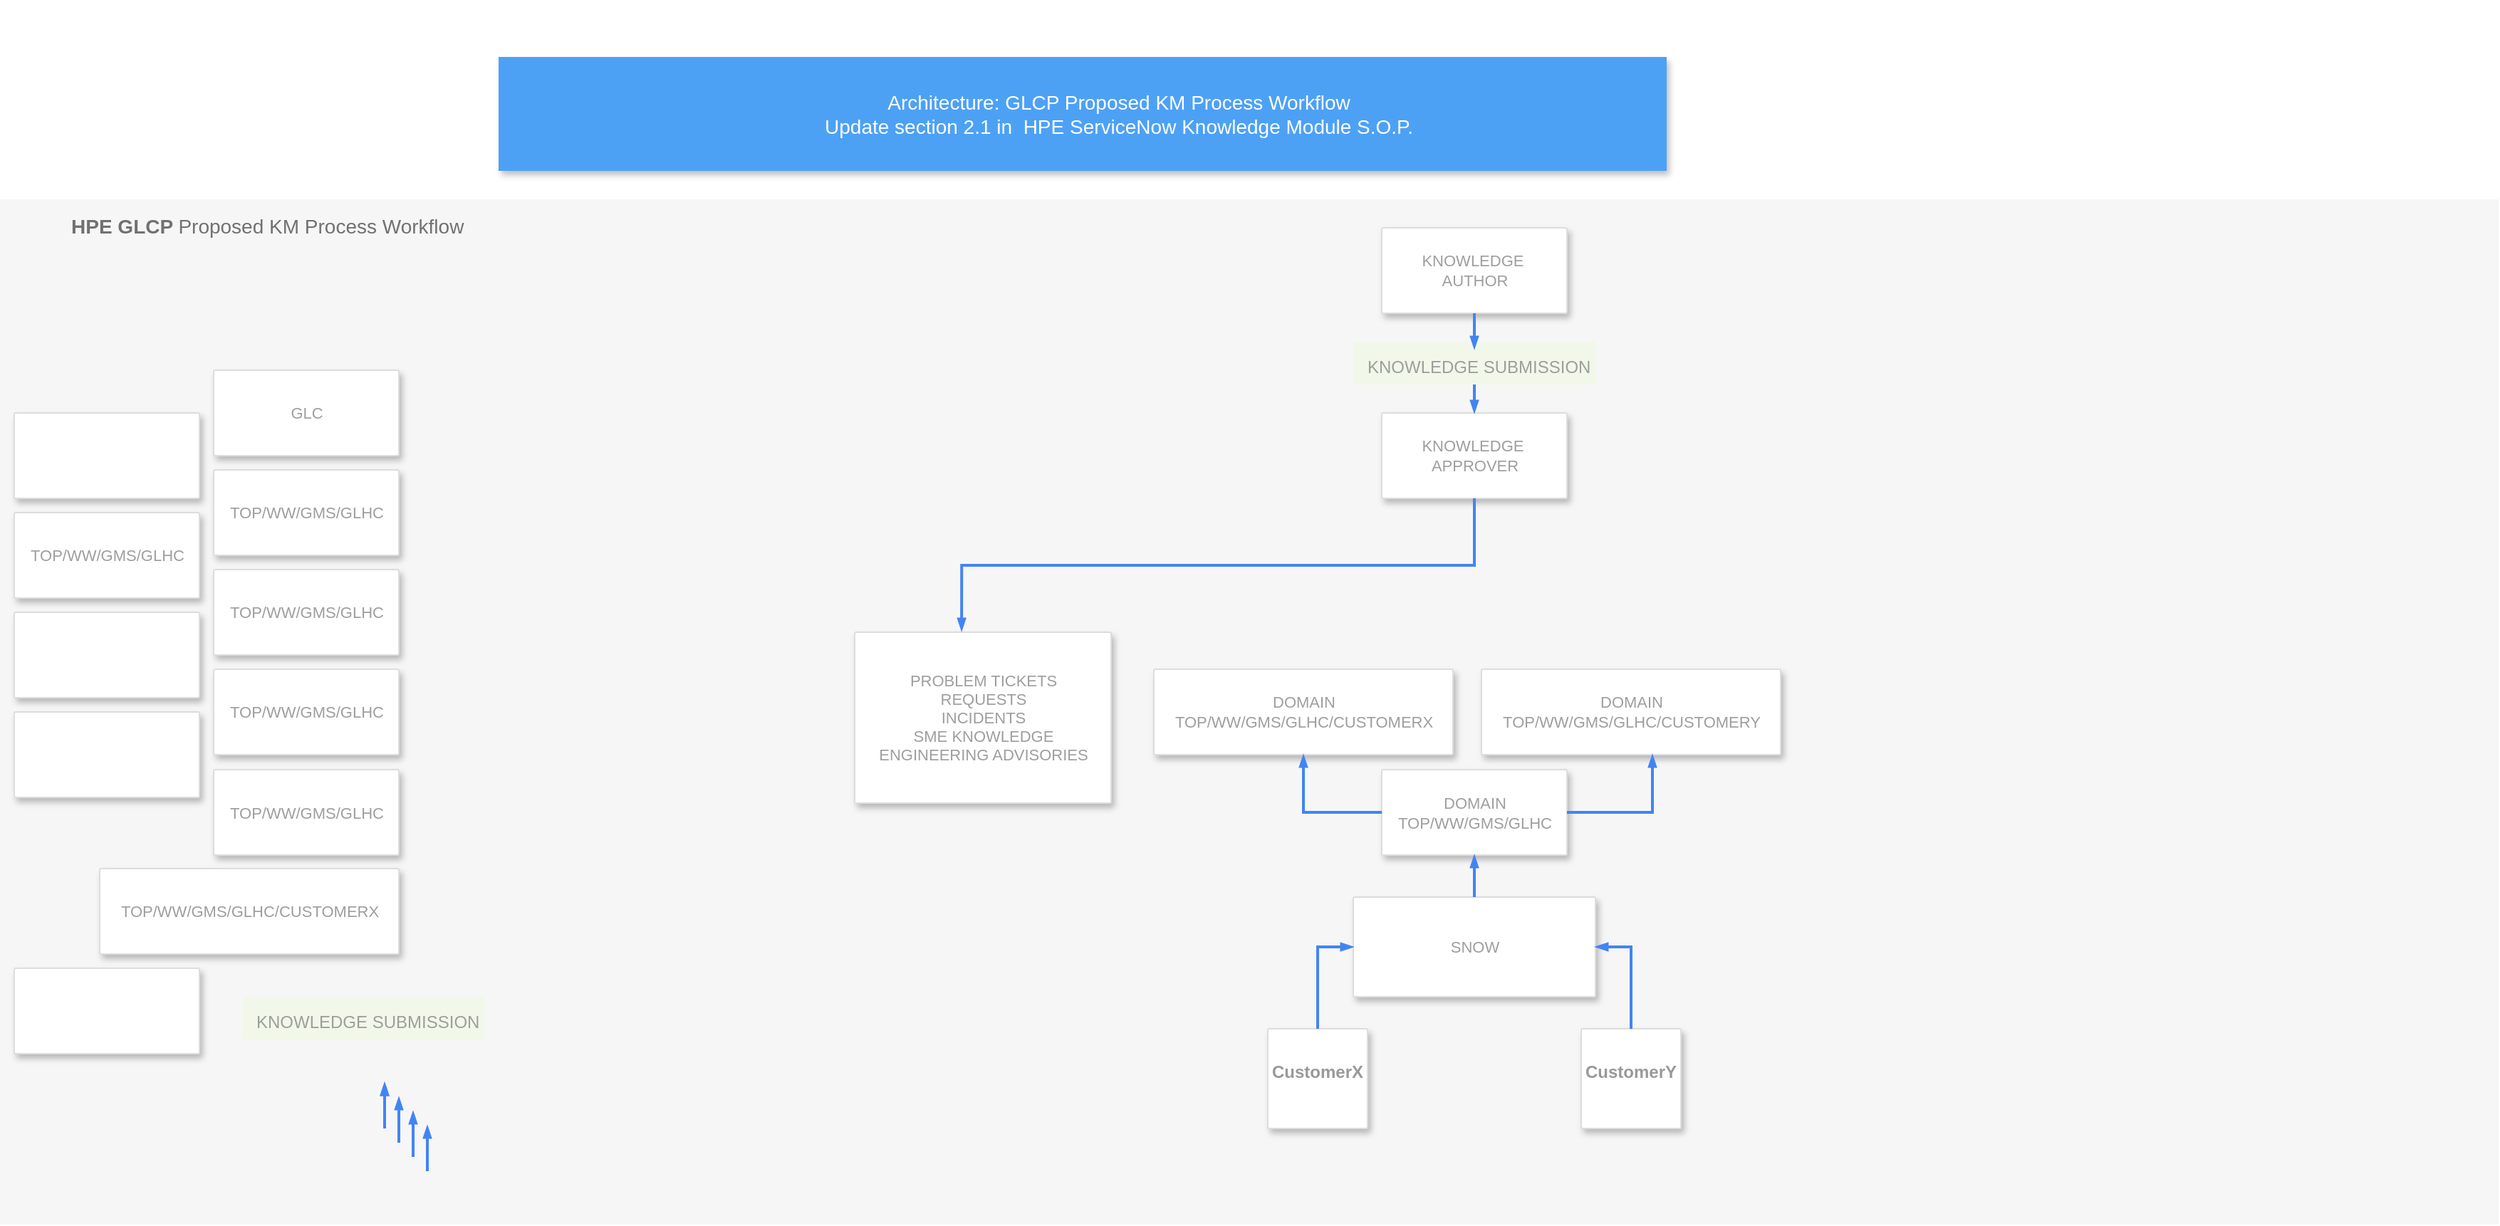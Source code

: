 <mxfile version="16.4.7" type="github">
  <diagram id="f106602c-feb2-e66a-4537-3a34d633f6aa" name="Page-1">
    <mxGraphModel dx="1390" dy="657" grid="1" gridSize="10" guides="1" tooltips="1" connect="1" arrows="1" fold="1" page="1" pageScale="1" pageWidth="1169" pageHeight="827" background="none" math="0" shadow="0">
      <root>
        <mxCell id="0" />
        <mxCell id="1" parent="0" />
        <mxCell id="2mOgIgbufrFKnN0tF16E-1032" value="" style="fillColor=#FFFFFF;strokeColor=none;shadow=0;gradientColor=none;fontSize=14;align=left;spacing=10;fontColor=#717171;9E9E9E;verticalAlign=top;spacingTop=-4;fontStyle=0;spacingLeft=40;html=1;" vertex="1" parent="1">
          <mxGeometry width="1750" height="140" as="geometry" />
        </mxCell>
        <mxCell id="14" value="&lt;b&gt;HPE GLCP &lt;/b&gt;Proposed KM Process Workflow" style="fillColor=#F6F6F6;strokeColor=none;shadow=0;gradientColor=none;fontSize=14;align=left;spacing=10;fontColor=#717171;9E9E9E;verticalAlign=top;spacingTop=-4;fontStyle=0;spacingLeft=40;html=1;" parent="1" vertex="1">
          <mxGeometry y="140" width="1754" height="720" as="geometry" />
        </mxCell>
        <mxCell id="997" value="KNOWLEDGE SUBMISSION" style="rounded=1;absoluteArcSize=1;arcSize=2;html=1;strokeColor=none;gradientColor=none;shadow=0;dashed=0;fontSize=12;fontColor=#9E9E9E;align=left;verticalAlign=top;spacing=10;spacingTop=-4;fillColor=#F1F8E9;" parent="1" vertex="1">
          <mxGeometry x="950" y="240" width="170" height="30" as="geometry" />
        </mxCell>
        <mxCell id="818" value="Architecture: GLCP Proposed KM Process Workflow &lt;br&gt;Update section 2.1 in&amp;nbsp;&amp;nbsp;HPE ServiceNow Knowledge Module S.O.P." style="fillColor=#4DA1F5;strokeColor=none;shadow=1;gradientColor=none;fontSize=14;align=center;spacingLeft=50;fontColor=#ffffff;html=1;" parent="1" vertex="1">
          <mxGeometry x="350" y="40" width="820" height="80" as="geometry" />
        </mxCell>
        <mxCell id="985" value="CustomerX&lt;br&gt;&lt;br&gt;&lt;br&gt;" style="strokeColor=#dddddd;fillColor=#ffffff;shadow=1;strokeWidth=1;rounded=1;absoluteArcSize=1;arcSize=2;labelPosition=center;verticalLabelPosition=middle;align=center;verticalAlign=bottom;spacingLeft=0;fontColor=#999999;fontSize=12;whiteSpace=wrap;spacingBottom=2;html=1;fontStyle=1" parent="1" vertex="1">
          <mxGeometry x="890" y="722.5" width="70" height="70" as="geometry" />
        </mxCell>
        <mxCell id="987" value="CustomerY&lt;br&gt;&lt;br&gt;&lt;br&gt;" style="strokeColor=#dddddd;fillColor=#ffffff;shadow=1;strokeWidth=1;rounded=1;absoluteArcSize=1;arcSize=2;labelPosition=center;verticalLabelPosition=middle;align=center;verticalAlign=bottom;spacingLeft=0;fontColor=#999999;fontSize=12;whiteSpace=wrap;spacingBottom=2;html=1;fontStyle=1" parent="1" vertex="1">
          <mxGeometry x="1110" y="722.5" width="70" height="70" as="geometry" />
        </mxCell>
        <mxCell id="989" value="KNOWLEDGE&amp;nbsp;&lt;br&gt;AUTHOR" style="strokeColor=#dddddd;fillColor=#ffffff;shadow=1;strokeWidth=1;rounded=1;absoluteArcSize=1;arcSize=2;fontSize=11;fontColor=#9E9E9E;align=center;html=1;" parent="1" vertex="1">
          <mxGeometry x="970" y="160" width="130" height="60" as="geometry" />
        </mxCell>
        <mxCell id="991" value="PROBLEM TICKETS&lt;br&gt;REQUESTS&lt;br&gt;INCIDENTS&lt;br&gt;SME KNOWLEDGE&lt;br&gt;ENGINEERING ADVISORIES" style="strokeColor=#dddddd;fillColor=#ffffff;shadow=1;strokeWidth=1;rounded=1;absoluteArcSize=1;arcSize=2;fontSize=11;fontColor=#9E9E9E;align=center;html=1;" parent="1" vertex="1">
          <mxGeometry x="600" y="444" width="180" height="120" as="geometry" />
        </mxCell>
        <mxCell id="995" value="SNOW" style="strokeColor=#dddddd;fillColor=#ffffff;shadow=1;strokeWidth=1;rounded=1;absoluteArcSize=1;arcSize=2;fontSize=11;fontColor=#9E9E9E;align=center;html=1;" parent="1" vertex="1">
          <mxGeometry x="950" y="630" width="170" height="70" as="geometry" />
        </mxCell>
        <mxCell id="2mOgIgbufrFKnN0tF16E-1006" style="edgeStyle=orthogonalEdgeStyle;rounded=0;elbow=vertical;html=1;labelBackgroundColor=none;startFill=1;startSize=4;endArrow=blockThin;endFill=1;endSize=4;jettySize=auto;orthogonalLoop=1;strokeColor=#4284F3;strokeWidth=2;fontSize=12;fontColor=#000000;align=left;dashed=0;entryX=0;entryY=0.5;entryDx=0;entryDy=0;exitX=0.5;exitY=0;exitDx=0;exitDy=0;" edge="1" parent="1" source="985" target="995">
          <mxGeometry relative="1" as="geometry">
            <Array as="points" />
            <mxPoint x="790" y="747.5" as="sourcePoint" />
            <mxPoint x="1210" y="452.5" as="targetPoint" />
          </mxGeometry>
        </mxCell>
        <mxCell id="2mOgIgbufrFKnN0tF16E-1007" value="" style="strokeColor=#dddddd;fillColor=#ffffff;shadow=1;strokeWidth=1;rounded=1;absoluteArcSize=1;arcSize=2;fontSize=11;fontColor=#9E9E9E;align=center;html=1;" vertex="1" parent="1">
          <mxGeometry x="10" y="430" width="130" height="60" as="geometry" />
        </mxCell>
        <mxCell id="2mOgIgbufrFKnN0tF16E-1008" value="GLC" style="strokeColor=#dddddd;fillColor=#ffffff;shadow=1;strokeWidth=1;rounded=1;absoluteArcSize=1;arcSize=2;fontSize=11;fontColor=#9E9E9E;align=center;html=1;" vertex="1" parent="1">
          <mxGeometry x="150" y="260" width="130" height="60" as="geometry" />
        </mxCell>
        <mxCell id="2mOgIgbufrFKnN0tF16E-1009" value="DOMAIN&lt;br&gt;TOP/WW/GMS/GLHC" style="strokeColor=#dddddd;fillColor=#ffffff;shadow=1;strokeWidth=1;rounded=1;absoluteArcSize=1;arcSize=2;fontSize=11;fontColor=#9E9E9E;align=center;html=1;" vertex="1" parent="1">
          <mxGeometry x="970" y="540.5" width="130" height="60" as="geometry" />
        </mxCell>
        <mxCell id="2mOgIgbufrFKnN0tF16E-1010" value="" style="strokeColor=#dddddd;fillColor=#ffffff;shadow=1;strokeWidth=1;rounded=1;absoluteArcSize=1;arcSize=2;fontSize=11;fontColor=#9E9E9E;align=center;html=1;" vertex="1" parent="1">
          <mxGeometry x="10" y="290" width="130" height="60" as="geometry" />
        </mxCell>
        <mxCell id="2mOgIgbufrFKnN0tF16E-1011" value="" style="strokeColor=#dddddd;fillColor=#ffffff;shadow=1;strokeWidth=1;rounded=1;absoluteArcSize=1;arcSize=2;fontSize=11;fontColor=#9E9E9E;align=center;html=1;" vertex="1" parent="1">
          <mxGeometry x="10" y="500" width="130" height="60" as="geometry" />
        </mxCell>
        <mxCell id="2mOgIgbufrFKnN0tF16E-1012" value="" style="strokeColor=#dddddd;fillColor=#ffffff;shadow=1;strokeWidth=1;rounded=1;absoluteArcSize=1;arcSize=2;fontSize=11;fontColor=#9E9E9E;align=center;html=1;" vertex="1" parent="1">
          <mxGeometry x="10" y="680" width="130" height="60" as="geometry" />
        </mxCell>
        <mxCell id="2mOgIgbufrFKnN0tF16E-1014" value="TOP/WW/GMS/GLHC" style="strokeColor=#dddddd;fillColor=#ffffff;shadow=1;strokeWidth=1;rounded=1;absoluteArcSize=1;arcSize=2;fontSize=11;fontColor=#9E9E9E;align=center;html=1;" vertex="1" parent="1">
          <mxGeometry x="10" y="360" width="130" height="60" as="geometry" />
        </mxCell>
        <mxCell id="2mOgIgbufrFKnN0tF16E-1015" value="TOP/WW/GMS/GLHC" style="strokeColor=#dddddd;fillColor=#ffffff;shadow=1;strokeWidth=1;rounded=1;absoluteArcSize=1;arcSize=2;fontSize=11;fontColor=#9E9E9E;align=center;html=1;" vertex="1" parent="1">
          <mxGeometry x="150" y="330" width="130" height="60" as="geometry" />
        </mxCell>
        <mxCell id="2mOgIgbufrFKnN0tF16E-1016" value="TOP/WW/GMS/GLHC" style="strokeColor=#dddddd;fillColor=#ffffff;shadow=1;strokeWidth=1;rounded=1;absoluteArcSize=1;arcSize=2;fontSize=11;fontColor=#9E9E9E;align=center;html=1;" vertex="1" parent="1">
          <mxGeometry x="150" y="400" width="130" height="60" as="geometry" />
        </mxCell>
        <mxCell id="2mOgIgbufrFKnN0tF16E-1017" value="TOP/WW/GMS/GLHC" style="strokeColor=#dddddd;fillColor=#ffffff;shadow=1;strokeWidth=1;rounded=1;absoluteArcSize=1;arcSize=2;fontSize=11;fontColor=#9E9E9E;align=center;html=1;" vertex="1" parent="1">
          <mxGeometry x="150" y="470" width="130" height="60" as="geometry" />
        </mxCell>
        <mxCell id="2mOgIgbufrFKnN0tF16E-1018" value="TOP/WW/GMS/GLHC" style="strokeColor=#dddddd;fillColor=#ffffff;shadow=1;strokeWidth=1;rounded=1;absoluteArcSize=1;arcSize=2;fontSize=11;fontColor=#9E9E9E;align=center;html=1;" vertex="1" parent="1">
          <mxGeometry x="150" y="540.5" width="130" height="60" as="geometry" />
        </mxCell>
        <mxCell id="2mOgIgbufrFKnN0tF16E-1022" value="DOMAIN&lt;br&gt;TOP/WW/GMS/GLHC/CUSTOMERX" style="strokeColor=#dddddd;fillColor=#ffffff;shadow=1;strokeWidth=1;rounded=1;absoluteArcSize=1;arcSize=2;fontSize=11;fontColor=#9E9E9E;align=center;html=1;" vertex="1" parent="1">
          <mxGeometry x="810" y="470" width="210" height="60" as="geometry" />
        </mxCell>
        <mxCell id="2mOgIgbufrFKnN0tF16E-1023" value="TOP/WW/GMS/GLHC/CUSTOMERX" style="strokeColor=#dddddd;fillColor=#ffffff;shadow=1;strokeWidth=1;rounded=1;absoluteArcSize=1;arcSize=2;fontSize=11;fontColor=#9E9E9E;align=center;html=1;" vertex="1" parent="1">
          <mxGeometry x="70" y="610" width="210" height="60" as="geometry" />
        </mxCell>
        <mxCell id="2mOgIgbufrFKnN0tF16E-1024" value="DOMAIN&lt;br&gt;TOP/WW/GMS/GLHC/CUSTOMERY" style="strokeColor=#dddddd;fillColor=#ffffff;shadow=1;strokeWidth=1;rounded=1;absoluteArcSize=1;arcSize=2;fontSize=11;fontColor=#9E9E9E;align=center;html=1;" vertex="1" parent="1">
          <mxGeometry x="1040" y="470" width="210" height="60" as="geometry" />
        </mxCell>
        <mxCell id="2mOgIgbufrFKnN0tF16E-1025" style="edgeStyle=orthogonalEdgeStyle;rounded=0;elbow=vertical;html=1;labelBackgroundColor=none;startFill=1;startSize=4;endArrow=blockThin;endFill=1;endSize=4;jettySize=auto;orthogonalLoop=1;strokeColor=#4284F3;strokeWidth=2;fontSize=12;fontColor=#000000;align=left;dashed=0;exitX=0.5;exitY=0;exitDx=0;exitDy=0;entryX=0.5;entryY=1;entryDx=0;entryDy=0;" edge="1" parent="1" source="995" target="2mOgIgbufrFKnN0tF16E-1009">
          <mxGeometry relative="1" as="geometry">
            <Array as="points" />
            <mxPoint x="690" y="640" as="sourcePoint" />
            <mxPoint x="785" y="585" as="targetPoint" />
          </mxGeometry>
        </mxCell>
        <mxCell id="2mOgIgbufrFKnN0tF16E-1026" style="edgeStyle=orthogonalEdgeStyle;rounded=0;elbow=vertical;html=1;labelBackgroundColor=none;startFill=1;startSize=4;endArrow=blockThin;endFill=1;endSize=4;jettySize=auto;orthogonalLoop=1;strokeColor=#4284F3;strokeWidth=2;fontSize=12;fontColor=#000000;align=left;dashed=0;exitX=0;exitY=0.5;exitDx=0;exitDy=0;entryX=0.5;entryY=1;entryDx=0;entryDy=0;" edge="1" parent="1" source="2mOgIgbufrFKnN0tF16E-1009" target="2mOgIgbufrFKnN0tF16E-1022">
          <mxGeometry relative="1" as="geometry">
            <Array as="points">
              <mxPoint x="915" y="571" />
            </Array>
            <mxPoint x="860" y="590" as="sourcePoint" />
            <mxPoint x="860" y="558" as="targetPoint" />
          </mxGeometry>
        </mxCell>
        <mxCell id="2mOgIgbufrFKnN0tF16E-1027" style="edgeStyle=orthogonalEdgeStyle;rounded=0;elbow=vertical;html=1;labelBackgroundColor=none;startFill=1;startSize=4;endArrow=blockThin;endFill=1;endSize=4;jettySize=auto;orthogonalLoop=1;strokeColor=#4284F3;strokeWidth=2;fontSize=12;fontColor=#000000;align=left;dashed=0;exitX=0.5;exitY=0;exitDx=0;exitDy=0;entryX=0.5;entryY=1;entryDx=0;entryDy=0;" edge="1" parent="1">
          <mxGeometry relative="1" as="geometry">
            <Array as="points" />
            <mxPoint x="270" y="792.5" as="sourcePoint" />
            <mxPoint x="270" y="760.5" as="targetPoint" />
          </mxGeometry>
        </mxCell>
        <mxCell id="2mOgIgbufrFKnN0tF16E-1028" style="edgeStyle=orthogonalEdgeStyle;rounded=0;elbow=vertical;html=1;labelBackgroundColor=none;startFill=1;startSize=4;endArrow=blockThin;endFill=1;endSize=4;jettySize=auto;orthogonalLoop=1;strokeColor=#4284F3;strokeWidth=2;fontSize=12;fontColor=#000000;align=left;dashed=0;exitX=1;exitY=0.5;exitDx=0;exitDy=0;entryX=0.5;entryY=1;entryDx=0;entryDy=0;" edge="1" parent="1" source="2mOgIgbufrFKnN0tF16E-1009">
          <mxGeometry relative="1" as="geometry">
            <Array as="points">
              <mxPoint x="1160" y="571" />
            </Array>
            <mxPoint x="1215" y="570.5" as="sourcePoint" />
            <mxPoint x="1160" y="530" as="targetPoint" />
          </mxGeometry>
        </mxCell>
        <mxCell id="2mOgIgbufrFKnN0tF16E-1029" value="KNOWLEDGE&amp;nbsp;&lt;br&gt;APPROVER" style="strokeColor=#dddddd;fillColor=#ffffff;shadow=1;strokeWidth=1;rounded=1;absoluteArcSize=1;arcSize=2;fontSize=11;fontColor=#9E9E9E;align=center;html=1;" vertex="1" parent="1">
          <mxGeometry x="970" y="290" width="130" height="60" as="geometry" />
        </mxCell>
        <mxCell id="2mOgIgbufrFKnN0tF16E-1030" value="KNOWLEDGE SUBMISSION" style="rounded=1;absoluteArcSize=1;arcSize=2;html=1;strokeColor=none;gradientColor=none;shadow=0;dashed=0;fontSize=12;fontColor=#9E9E9E;align=left;verticalAlign=top;spacing=10;spacingTop=-4;fillColor=#F1F8E9;" vertex="1" parent="1">
          <mxGeometry x="170" y="700" width="170" height="30" as="geometry" />
        </mxCell>
        <mxCell id="2mOgIgbufrFKnN0tF16E-1033" style="edgeStyle=orthogonalEdgeStyle;rounded=0;elbow=vertical;html=1;labelBackgroundColor=none;startFill=1;startSize=4;endArrow=blockThin;endFill=1;endSize=4;jettySize=auto;orthogonalLoop=1;strokeColor=#4284F3;strokeWidth=2;fontSize=12;fontColor=#000000;align=left;dashed=0;entryX=1;entryY=0.5;entryDx=0;entryDy=0;exitX=0.5;exitY=0;exitDx=0;exitDy=0;" edge="1" parent="1" source="987" target="995">
          <mxGeometry relative="1" as="geometry">
            <Array as="points" />
            <mxPoint x="1180" y="693.75" as="sourcePoint" />
            <mxPoint x="1215" y="636.25" as="targetPoint" />
          </mxGeometry>
        </mxCell>
        <mxCell id="2mOgIgbufrFKnN0tF16E-1034" style="edgeStyle=orthogonalEdgeStyle;rounded=0;elbow=vertical;html=1;labelBackgroundColor=none;startFill=1;startSize=4;endArrow=blockThin;endFill=1;endSize=4;jettySize=auto;orthogonalLoop=1;strokeColor=#4284F3;strokeWidth=2;fontSize=12;fontColor=#000000;align=left;dashed=0;exitX=0.5;exitY=0;exitDx=0;exitDy=0;entryX=0.5;entryY=1;entryDx=0;entryDy=0;" edge="1" parent="1">
          <mxGeometry relative="1" as="geometry">
            <Array as="points" />
            <mxPoint x="270" y="792.5" as="sourcePoint" />
            <mxPoint x="270" y="760.5" as="targetPoint" />
          </mxGeometry>
        </mxCell>
        <mxCell id="2mOgIgbufrFKnN0tF16E-1035" style="edgeStyle=orthogonalEdgeStyle;rounded=0;elbow=vertical;html=1;labelBackgroundColor=none;startFill=1;startSize=4;endArrow=blockThin;endFill=1;endSize=4;jettySize=auto;orthogonalLoop=1;strokeColor=#4284F3;strokeWidth=2;fontSize=12;fontColor=#000000;align=left;dashed=0;exitX=0.5;exitY=0;exitDx=0;exitDy=0;entryX=0.5;entryY=1;entryDx=0;entryDy=0;" edge="1" parent="1">
          <mxGeometry relative="1" as="geometry">
            <Array as="points" />
            <mxPoint x="280" y="802.5" as="sourcePoint" />
            <mxPoint x="280" y="770.5" as="targetPoint" />
          </mxGeometry>
        </mxCell>
        <mxCell id="2mOgIgbufrFKnN0tF16E-1036" style="edgeStyle=orthogonalEdgeStyle;rounded=0;elbow=vertical;html=1;labelBackgroundColor=none;startFill=1;startSize=4;endArrow=blockThin;endFill=1;endSize=4;jettySize=auto;orthogonalLoop=1;strokeColor=#4284F3;strokeWidth=2;fontSize=12;fontColor=#000000;align=left;dashed=0;exitX=0.5;exitY=0;exitDx=0;exitDy=0;entryX=0.5;entryY=1;entryDx=0;entryDy=0;" edge="1" parent="1">
          <mxGeometry relative="1" as="geometry">
            <Array as="points" />
            <mxPoint x="290" y="812.5" as="sourcePoint" />
            <mxPoint x="290" y="780.5" as="targetPoint" />
          </mxGeometry>
        </mxCell>
        <mxCell id="2mOgIgbufrFKnN0tF16E-1037" style="edgeStyle=orthogonalEdgeStyle;rounded=0;elbow=vertical;html=1;labelBackgroundColor=none;startFill=1;startSize=4;endArrow=blockThin;endFill=1;endSize=4;jettySize=auto;orthogonalLoop=1;strokeColor=#4284F3;strokeWidth=2;fontSize=12;fontColor=#000000;align=left;dashed=0;exitX=0.5;exitY=0;exitDx=0;exitDy=0;entryX=0.5;entryY=1;entryDx=0;entryDy=0;" edge="1" parent="1">
          <mxGeometry relative="1" as="geometry">
            <Array as="points" />
            <mxPoint x="300" y="822.5" as="sourcePoint" />
            <mxPoint x="300" y="790.5" as="targetPoint" />
          </mxGeometry>
        </mxCell>
        <mxCell id="2mOgIgbufrFKnN0tF16E-1038" style="edgeStyle=orthogonalEdgeStyle;rounded=0;elbow=vertical;html=1;labelBackgroundColor=none;startFill=1;startSize=4;endArrow=blockThin;endFill=1;endSize=4;jettySize=auto;orthogonalLoop=1;strokeColor=#4284F3;strokeWidth=2;fontSize=12;fontColor=#000000;align=left;dashed=0;exitX=0.5;exitY=1;exitDx=0;exitDy=0;" edge="1" parent="1" source="989">
          <mxGeometry relative="1" as="geometry">
            <Array as="points" />
            <mxPoint x="1300" y="302" as="sourcePoint" />
            <mxPoint x="1035" y="245" as="targetPoint" />
          </mxGeometry>
        </mxCell>
        <mxCell id="2mOgIgbufrFKnN0tF16E-1041" style="edgeStyle=orthogonalEdgeStyle;rounded=0;elbow=vertical;html=1;labelBackgroundColor=none;startFill=1;startSize=4;endArrow=blockThin;endFill=1;endSize=4;jettySize=auto;orthogonalLoop=1;strokeColor=#4284F3;strokeWidth=2;fontSize=12;fontColor=#000000;align=left;dashed=0;exitX=0.5;exitY=1;exitDx=0;exitDy=0;entryX=0.5;entryY=0;entryDx=0;entryDy=0;" edge="1" parent="1" source="997" target="2mOgIgbufrFKnN0tF16E-1029">
          <mxGeometry relative="1" as="geometry">
            <Array as="points" />
            <mxPoint x="1045" y="230" as="sourcePoint" />
            <mxPoint x="1045" y="255" as="targetPoint" />
          </mxGeometry>
        </mxCell>
        <mxCell id="2mOgIgbufrFKnN0tF16E-1042" style="edgeStyle=orthogonalEdgeStyle;rounded=0;elbow=vertical;html=1;labelBackgroundColor=none;startFill=1;startSize=4;endArrow=blockThin;endFill=1;endSize=4;jettySize=auto;orthogonalLoop=1;strokeColor=#4284F3;strokeWidth=2;fontSize=12;fontColor=#000000;align=left;dashed=0;exitX=0.5;exitY=1;exitDx=0;exitDy=0;entryX=0.417;entryY=-0.008;entryDx=0;entryDy=0;entryPerimeter=0;" edge="1" parent="1" source="2mOgIgbufrFKnN0tF16E-1029" target="991">
          <mxGeometry relative="1" as="geometry">
            <Array as="points" />
            <mxPoint x="1045" y="280" as="sourcePoint" />
            <mxPoint x="1045" y="300" as="targetPoint" />
          </mxGeometry>
        </mxCell>
      </root>
    </mxGraphModel>
  </diagram>
</mxfile>
